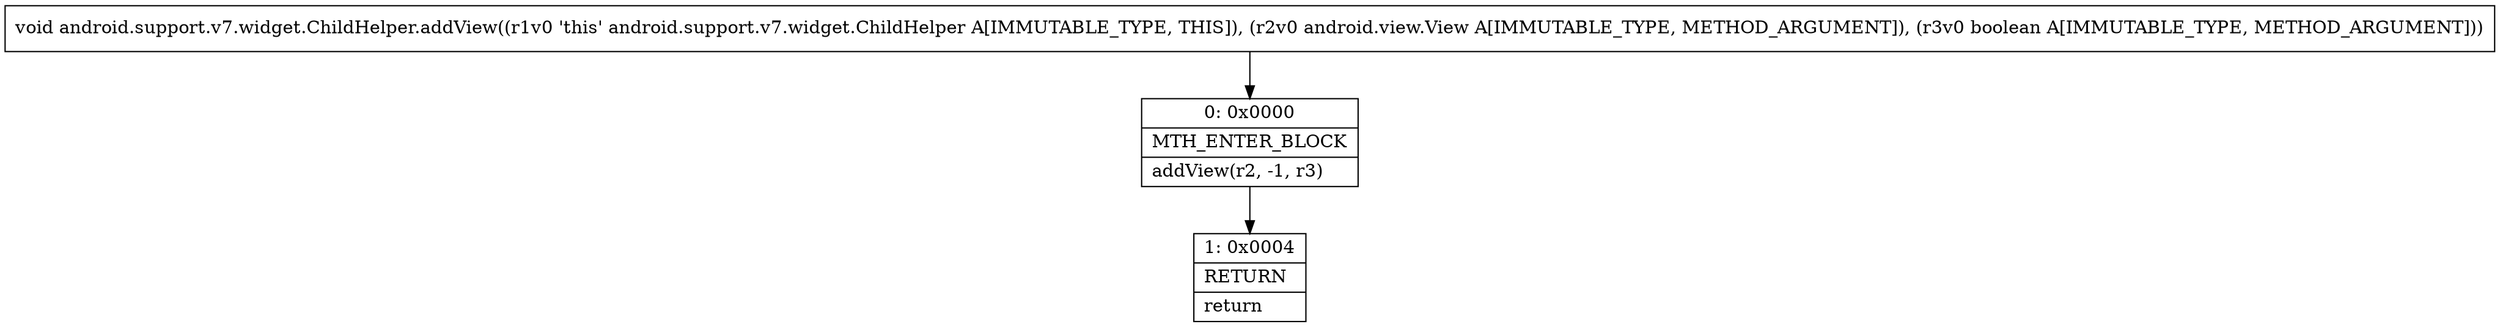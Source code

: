 digraph "CFG forandroid.support.v7.widget.ChildHelper.addView(Landroid\/view\/View;Z)V" {
Node_0 [shape=record,label="{0\:\ 0x0000|MTH_ENTER_BLOCK\l|addView(r2, \-1, r3)\l}"];
Node_1 [shape=record,label="{1\:\ 0x0004|RETURN\l|return\l}"];
MethodNode[shape=record,label="{void android.support.v7.widget.ChildHelper.addView((r1v0 'this' android.support.v7.widget.ChildHelper A[IMMUTABLE_TYPE, THIS]), (r2v0 android.view.View A[IMMUTABLE_TYPE, METHOD_ARGUMENT]), (r3v0 boolean A[IMMUTABLE_TYPE, METHOD_ARGUMENT])) }"];
MethodNode -> Node_0;
Node_0 -> Node_1;
}

